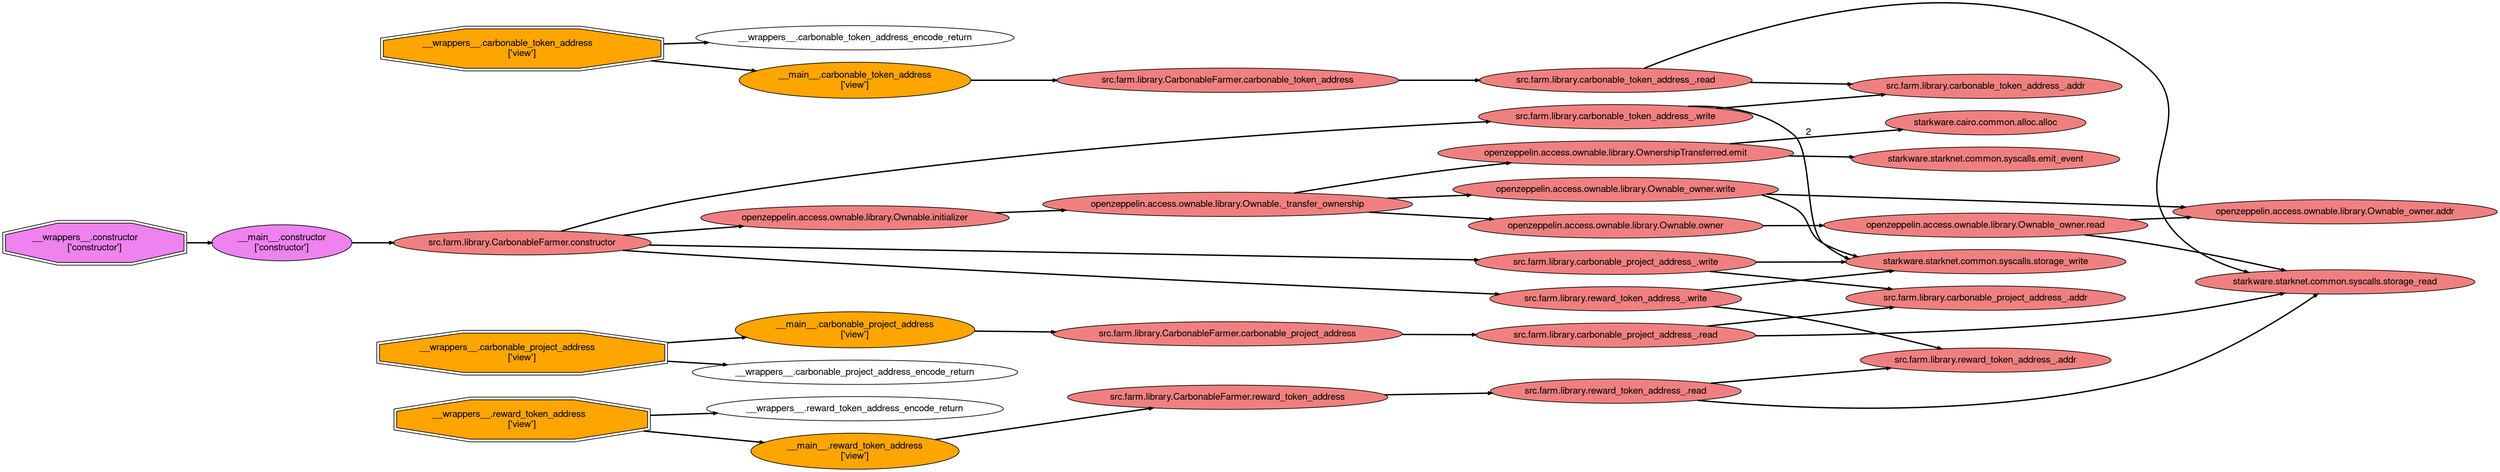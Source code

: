 // Call flow graph
digraph CarbonableFarmer {
	graph [fontname="Helvetica,Arial,sans-serif" fontsize=20 layout=dot newrank=true rankdir=LR]
	node [fontname="Helvetica,Arial,sans-serif" pencolor="#00000044" shape="rect, plaintext" style=filled]
	edge [arrowsize=0.5 fontname="Helvetica,Arial,sans-serif" labeldistance=3 labelfontcolor="#00000080" penwidth=2]
	0 [label="starkware.cairo.common.alloc.alloc" color="" fillcolor=lightcoral shape=oval style=filled]
	3 [label="starkware.starknet.common.syscalls.storage_read" color="" fillcolor=lightcoral shape=oval style=filled]
	11 [label="starkware.starknet.common.syscalls.storage_write" color="" fillcolor=lightcoral shape=oval style=filled]
	19 [label="starkware.starknet.common.syscalls.emit_event" color="" fillcolor=lightcoral shape=oval style=filled]
	29 [label="openzeppelin.access.ownable.library.OwnershipTransferred.emit" color="" fillcolor=lightcoral shape=oval style=filled]
	54 [label="openzeppelin.access.ownable.library.Ownable_owner.addr" color="" fillcolor=lightcoral shape=oval style=filled]
	59 [label="openzeppelin.access.ownable.library.Ownable_owner.read" color="" fillcolor=lightcoral shape=oval style=filled]
	72 [label="openzeppelin.access.ownable.library.Ownable_owner.write" color="" fillcolor=lightcoral shape=oval style=filled]
	84 [label="openzeppelin.access.ownable.library.Ownable.initializer" color="" fillcolor=lightcoral shape=oval style=filled]
	91 [label="openzeppelin.access.ownable.library.Ownable.owner" color="" fillcolor=lightcoral shape=oval style=filled]
	97 [label="openzeppelin.access.ownable.library.Ownable._transfer_ownership" color="" fillcolor=lightcoral shape=oval style=filled]
	118 [label="src.farm.library.carbonable_project_address_.addr" color="" fillcolor=lightcoral shape=oval style=filled]
	123 [label="src.farm.library.carbonable_project_address_.read" color="" fillcolor=lightcoral shape=oval style=filled]
	136 [label="src.farm.library.carbonable_project_address_.write" color="" fillcolor=lightcoral shape=oval style=filled]
	148 [label="src.farm.library.reward_token_address_.addr" color="" fillcolor=lightcoral shape=oval style=filled]
	153 [label="src.farm.library.reward_token_address_.read" color="" fillcolor=lightcoral shape=oval style=filled]
	166 [label="src.farm.library.reward_token_address_.write" color="" fillcolor=lightcoral shape=oval style=filled]
	178 [label="src.farm.library.carbonable_token_address_.addr" color="" fillcolor=lightcoral shape=oval style=filled]
	183 [label="src.farm.library.carbonable_token_address_.read" color="" fillcolor=lightcoral shape=oval style=filled]
	196 [label="src.farm.library.carbonable_token_address_.write" color="" fillcolor=lightcoral shape=oval style=filled]
	208 [label="src.farm.library.CarbonableFarmer.constructor" color="" fillcolor=lightcoral shape=oval style=filled]
	224 [label="src.farm.library.CarbonableFarmer.carbonable_project_address" color="" fillcolor=lightcoral shape=oval style=filled]
	230 [label="src.farm.library.CarbonableFarmer.reward_token_address" color="" fillcolor=lightcoral shape=oval style=filled]
	236 [label="src.farm.library.CarbonableFarmer.carbonable_token_address" color="" fillcolor=lightcoral shape=oval style=filled]
	242 [label="__main__.constructor\l['constructor']" color="" fillcolor=violet shape=oval style=filled]
	252 [label="__wrappers__.constructor\l['constructor']" color="" fillcolor=violet shape=doubleoctagon style=filled]
	273 [label="__main__.carbonable_project_address\l['view']" color="" fillcolor=orange shape=oval style=filled]
	279 [label="__wrappers__.carbonable_project_address_encode_return" color="" fillcolor=white shape=oval style=solid]
	288 [label="__wrappers__.carbonable_project_address\l['view']" color="" fillcolor=orange shape=doubleoctagon style=filled]
	303 [label="__main__.reward_token_address\l['view']" color="" fillcolor=orange shape=oval style=filled]
	309 [label="__wrappers__.reward_token_address_encode_return" color="" fillcolor=white shape=oval style=solid]
	318 [label="__wrappers__.reward_token_address\l['view']" color="" fillcolor=orange shape=doubleoctagon style=filled]
	333 [label="__main__.carbonable_token_address\l['view']" color="" fillcolor=orange shape=oval style=filled]
	339 [label="__wrappers__.carbonable_token_address_encode_return" color="" fillcolor=white shape=oval style=solid]
	348 [label="__wrappers__.carbonable_token_address\l['view']" color="" fillcolor=orange shape=doubleoctagon style=filled]
	29 -> 0 [label=2]
	29 -> 19
	59 -> 54
	59 -> 3
	72 -> 54
	72 -> 11
	84 -> 97
	91 -> 59
	97 -> 91
	97 -> 72
	97 -> 29
	123 -> 118
	123 -> 3
	136 -> 118
	136 -> 11
	153 -> 148
	153 -> 3
	166 -> 148
	166 -> 11
	183 -> 178
	183 -> 3
	196 -> 178
	196 -> 11
	208 -> 84
	208 -> 136
	208 -> 196
	208 -> 166
	224 -> 123
	230 -> 153
	236 -> 183
	242 -> 208
	252 -> 242
	273 -> 224
	288 -> 273
	288 -> 279
	303 -> 230
	318 -> 303
	318 -> 309
	333 -> 236
	348 -> 333
	348 -> 339
}
